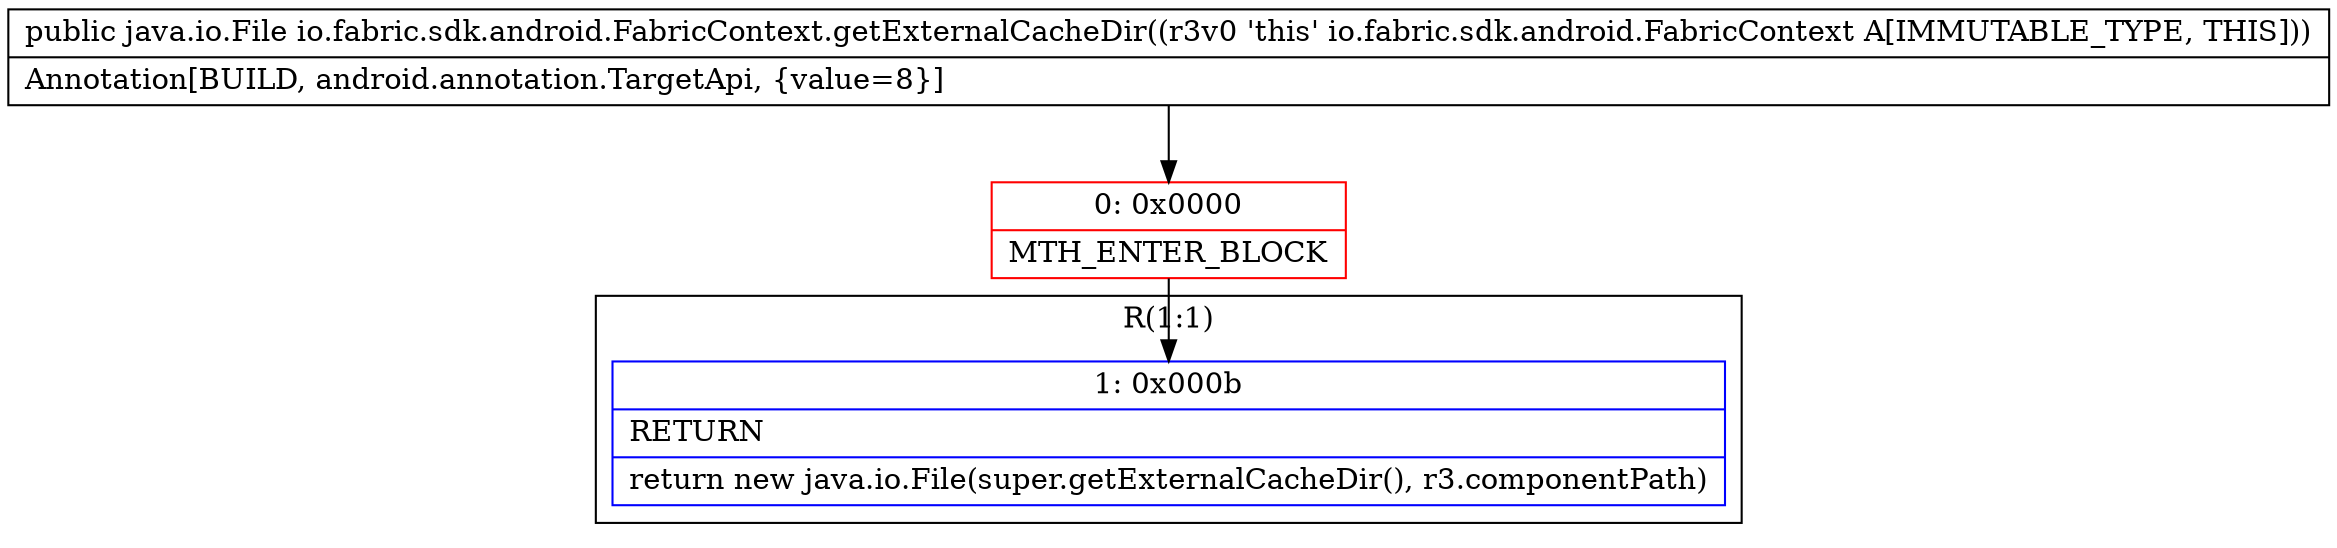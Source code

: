 digraph "CFG forio.fabric.sdk.android.FabricContext.getExternalCacheDir()Ljava\/io\/File;" {
subgraph cluster_Region_911653947 {
label = "R(1:1)";
node [shape=record,color=blue];
Node_1 [shape=record,label="{1\:\ 0x000b|RETURN\l|return new java.io.File(super.getExternalCacheDir(), r3.componentPath)\l}"];
}
Node_0 [shape=record,color=red,label="{0\:\ 0x0000|MTH_ENTER_BLOCK\l}"];
MethodNode[shape=record,label="{public java.io.File io.fabric.sdk.android.FabricContext.getExternalCacheDir((r3v0 'this' io.fabric.sdk.android.FabricContext A[IMMUTABLE_TYPE, THIS]))  | Annotation[BUILD, android.annotation.TargetApi, \{value=8\}]\l}"];
MethodNode -> Node_0;
Node_0 -> Node_1;
}


